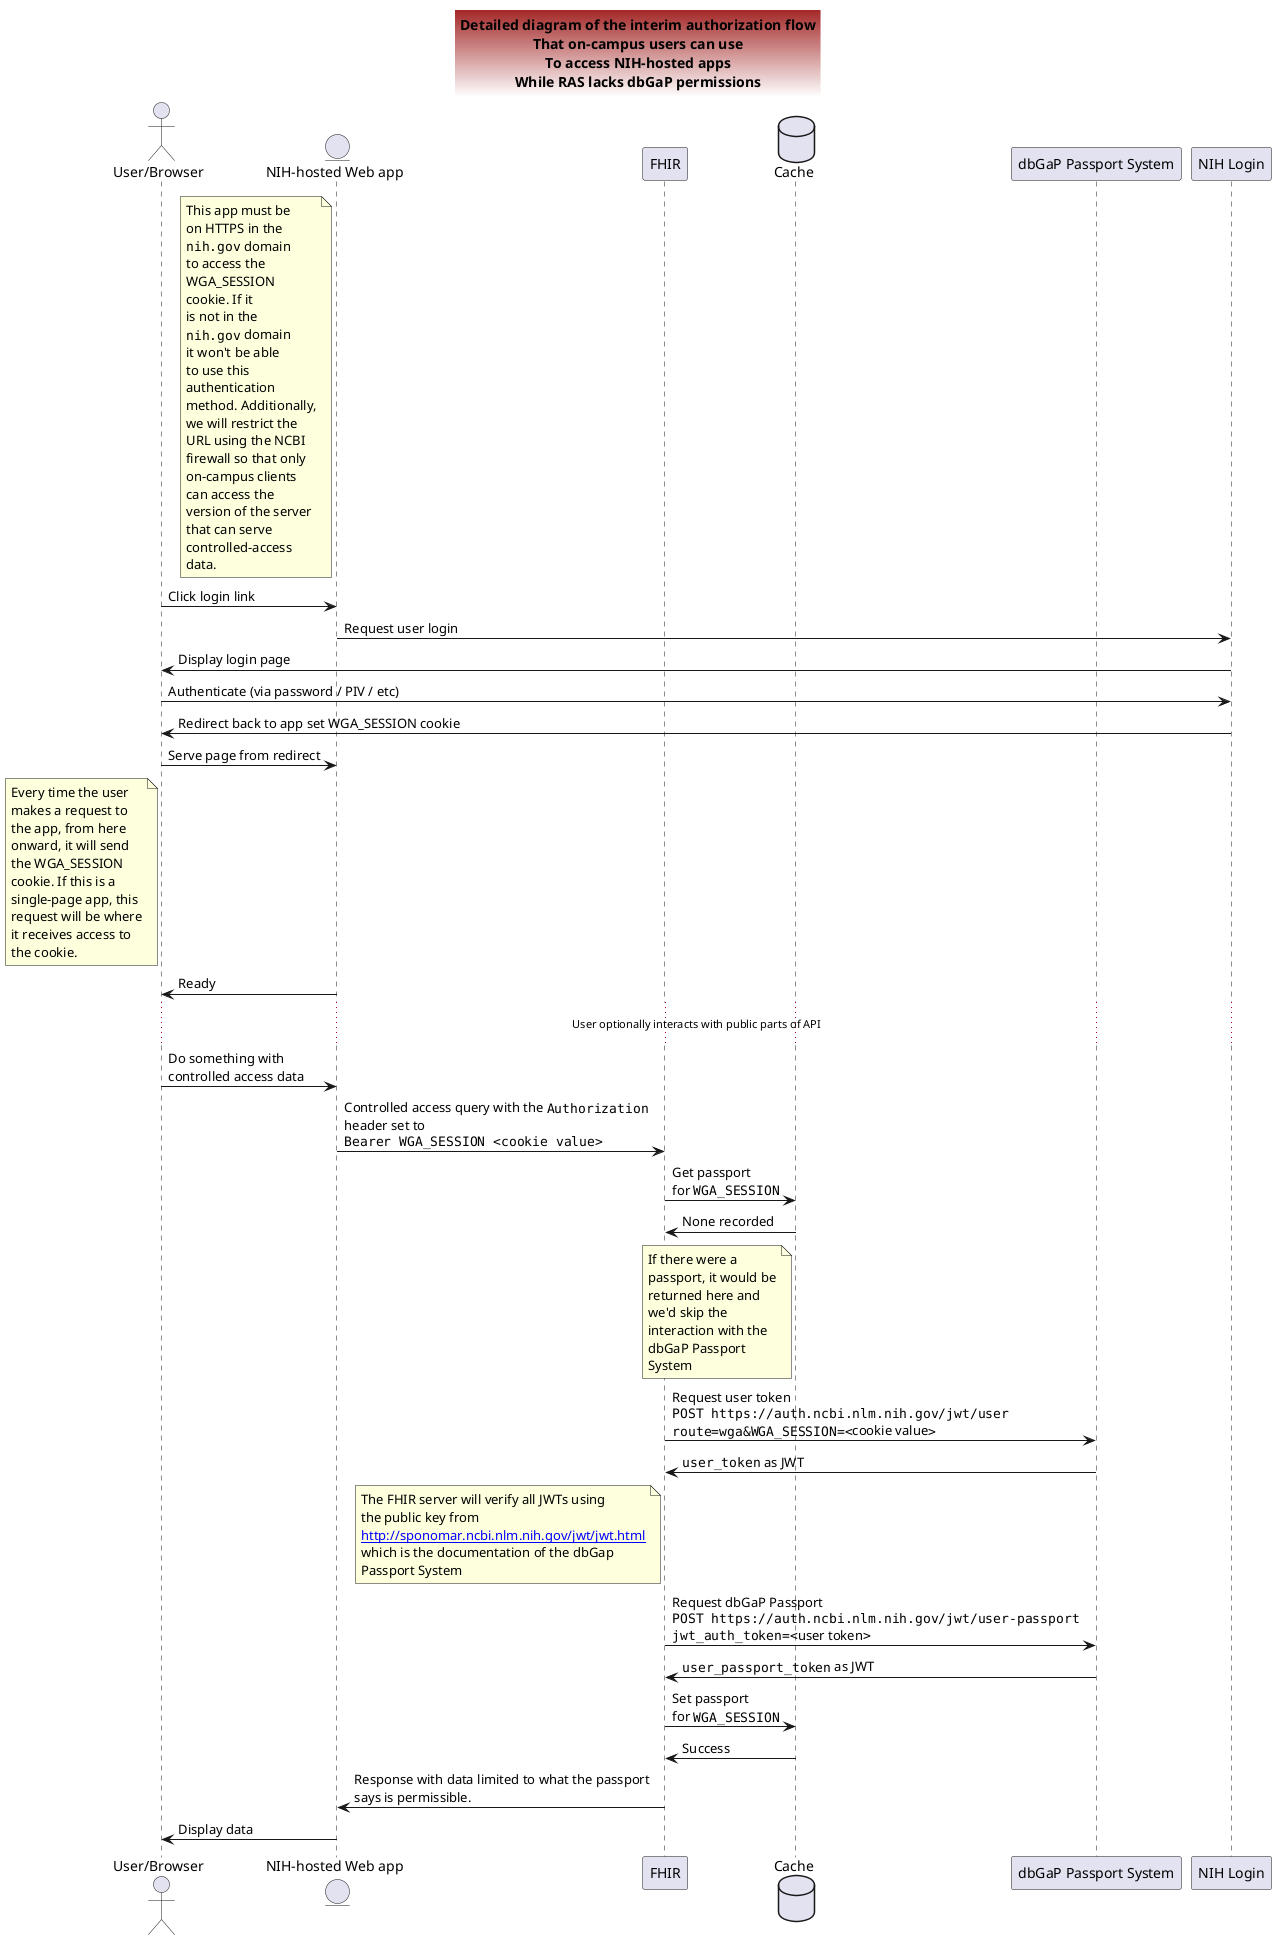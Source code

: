 @startuml "wga_session_flow"
''''''''''''''''''
'This is a proposed interim flow to use while we wait for full authorization solutions to come online
'
'It uses authentication to do authorization but is limited to users in the nih domain, so it should be OK as a
'temporary measure.
''''''''''''''''''
skinparam titleBackgroundColor Brown-White
skinparam titleBorderThickness 1

title
Detailed diagram of the interim authorization flow
That on-campus users can use
To access NIH-hosted apps
While RAS lacks dbGaP permissions
end title


actor "User/Browser" as User
entity "NIH-hosted Web app" as App
participant "FHIR" as Fhir
database "Cache" as Cache
participant "dbGaP Passport System" as dbGap
participant "NIH Login" as NihLogin

note left of App
This app must be
on HTTPS in the
""nih.gov"" domain
to access the
WGA_SESSION
cookie. If it
is not in the
""nih.gov"" domain
it won't be able
to use this
authentication
method. Additionally,
we will restrict the
URL using the NCBI
firewall so that only
on-campus clients
can access the
version of the server
that can serve
controlled-access
data.
end note

User -> App : Click login link
App -> NihLogin : Request user login
NihLogin -> User: Display login page
User -> NihLogin: Authenticate (via password / PIV / etc)
NihLogin -> User: Redirect back to app set WGA_SESSION cookie
User -> App: Serve page from redirect
note left of User
Every time the user
makes a request to
the app, from here
onward, it will send
the WGA_SESSION
cookie. If this is a
single-page app, this
request will be where
it receives access to
the cookie.
end note
App -> User : Ready

... User optionally interacts with public parts of API ...

User -> App: Do something with\ncontrolled access data
App -> Fhir: Controlled access query with the ""Authorization""\nheader set to\n""Bearer WGA_SESSION <cookie value>""
Fhir -> Cache: Get passport\nfor ""WGA_SESSION""
Cache -> Fhir: None recorded
note left of Cache
If there were a
passport, it would be
returned here and
we'd skip the
interaction with the
dbGaP Passport
System
end note
Fhir -> dbGap: Request user token\n""POST https://auth.ncbi.nlm.nih.gov/jwt/user""\n""route=wga&WGA_SESSION=<""cookie value"">""
dbGap -> Fhir: ""user_token"" as JWT
note left of Fhir
The FHIR server will verify all JWTs using
the public key from
[[http://sponomar.ncbi.nlm.nih.gov/jwt/jwt.html]]
which is the documentation of the dbGap
Passport System
end note
Fhir -> dbGap: Request dbGaP Passport\n""POST https://auth.ncbi.nlm.nih.gov/jwt/user-passport""\n""jwt_auth_token=<""user token"">""
dbGap -> Fhir: ""user_passport_token"" as JWT
Fhir -> Cache: Set passport\nfor ""WGA_SESSION""
Cache -> Fhir: Success
Fhir -> App: Response with data limited to what the passport\nsays is permissible.
App -> User: Display data
@enduml
